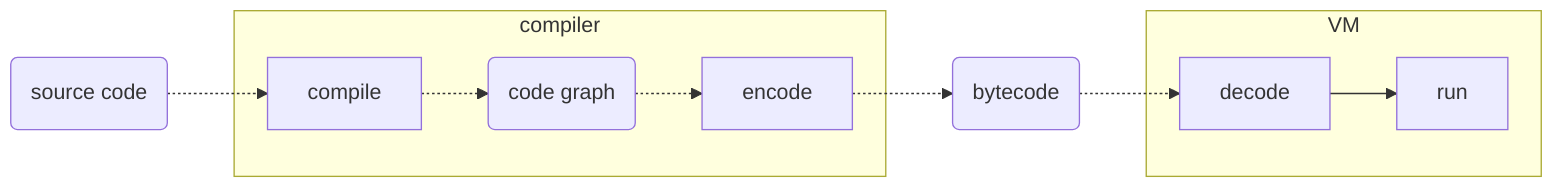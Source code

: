 flowchart LR
  d0(source code) -.-> compile

  subgraph compiler
    compile -.-> d1(code graph) -.-> encode
  end

  encode -.-> d2(bytecode) -.-> decode

  subgraph vm[VM]
    decode --> run
  end